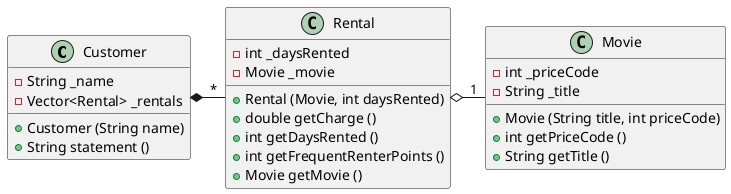 @startuml
Customer *- "*" Rental
Rental   o- "1" Movie

class Customer {
    - String _name
    - Vector<Rental> _rentals
    + Customer (String name)
    + String statement ()
    }

class Rental {
    - int _daysRented
    - Movie _movie
    + Rental (Movie, int daysRented)
    + double getCharge ()
    + int getDaysRented ()
    + int getFrequentRenterPoints ()
    + Movie getMovie ()
    }

class Movie {
    - int _priceCode
    - String _title
    + Movie (String title, int priceCode)
    + int getPriceCode ()
    + String getTitle ()
    }

@enduml
